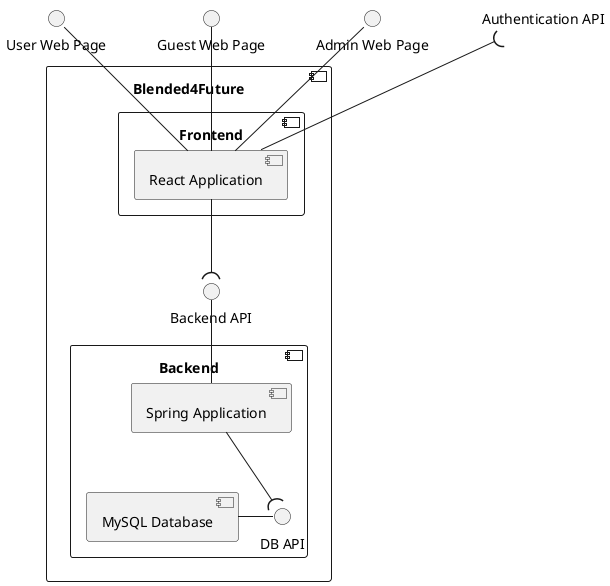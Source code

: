 @startuml logical_l3

[null]
remove null

interface int_guest as "Guest Web Page"
interface int_user as "User Web Page" 
interface int_admin as "Admin Web Page"
label service_auth as "Authentication API"

component b4f as "Blended4Future" {

    component "Frontend" as frontend {
        component app_react as "React Application"
    }
    
    component "Backend" as backend {
        component app_spring as "Spring Application"
        component db as "MySQL Database"
        interface api_db as "DB API"
        db - api_db

        app_spring --( api_db
    }
    interface "Backend API" as api_backend

    app_spring -u- api_backend 

    app_react -[norank]-( service_auth
    app_react -d-( api_backend

    app_react -u- int_admin
    app_react -u- int_guest
    app_react -u- int_user
}

@enduml